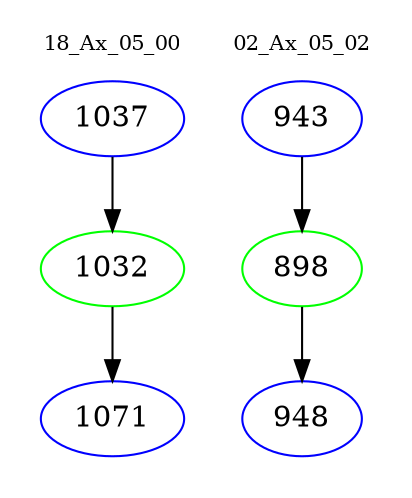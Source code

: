 digraph{
subgraph cluster_0 {
color = white
label = "18_Ax_05_00";
fontsize=10;
T0_1037 [label="1037", color="blue"]
T0_1037 -> T0_1032 [color="black"]
T0_1032 [label="1032", color="green"]
T0_1032 -> T0_1071 [color="black"]
T0_1071 [label="1071", color="blue"]
}
subgraph cluster_1 {
color = white
label = "02_Ax_05_02";
fontsize=10;
T1_943 [label="943", color="blue"]
T1_943 -> T1_898 [color="black"]
T1_898 [label="898", color="green"]
T1_898 -> T1_948 [color="black"]
T1_948 [label="948", color="blue"]
}
}
